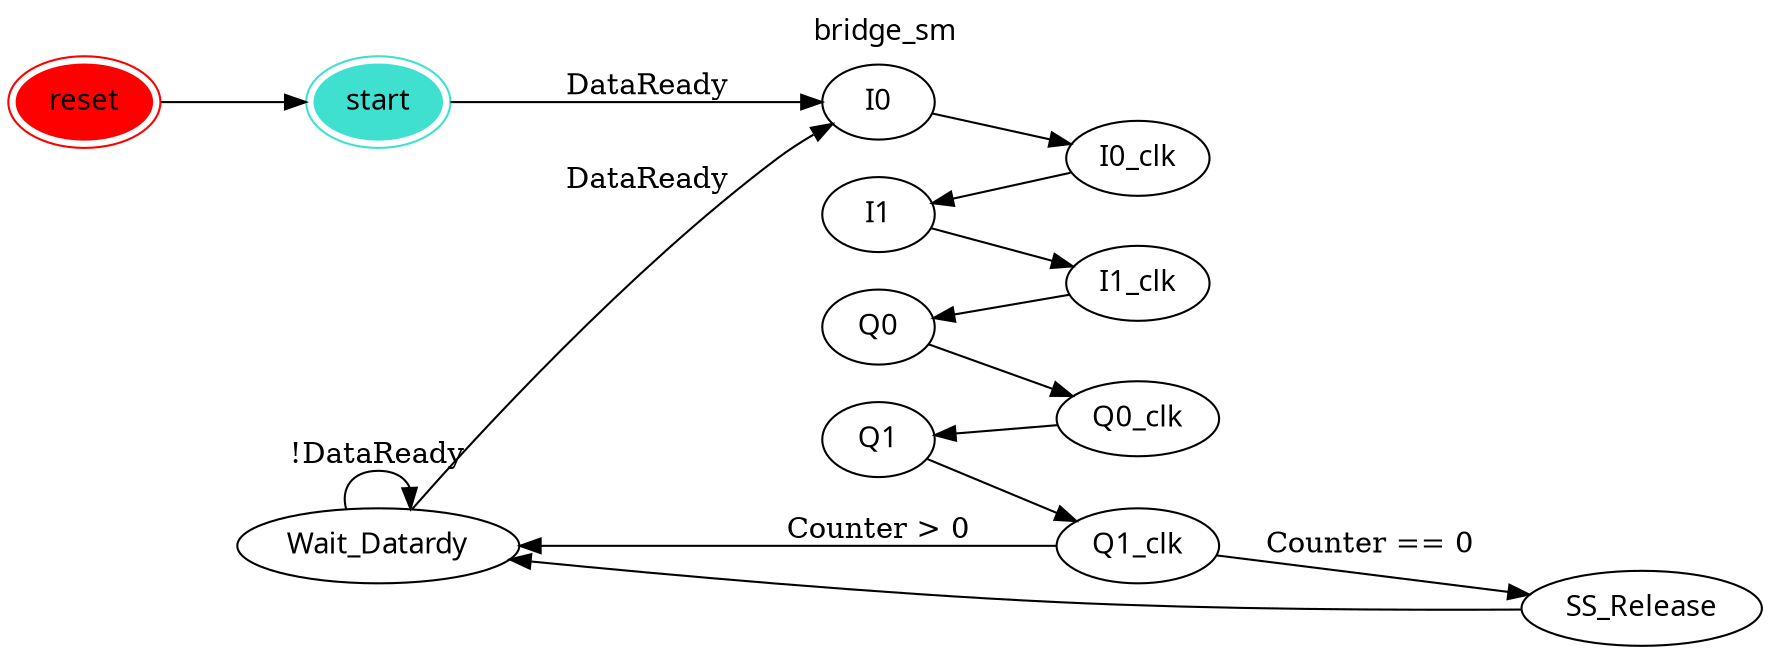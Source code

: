 digraph bridge_sm {
  graph [fontname="lucidasans-bold-14"];
  rankdir=LR;
  node [fontname="lucidasans-bold-14"];
  reset -> start
  start -> I0 [label = "DataReady"];
  I0 -> I0_clk;
  I0_clk -> I1;
  I1 -> I1_clk;
  I1_clk -> Q0;
  Q0 -> Q0_clk;
  Q0_clk -> Q1;
  Q1 -> Q1_clk;
  Q1_clk -> SS_Release    [label = " Counter == 0 "];
  Q1_clk -> Wait_Datardy  [label = " Counter > 0 "];
  SS_Release -> Wait_Datardy;
  Wait_Datardy -> I0 [label = " DataReady "];
  Wait_Datardy -> Wait_Datardy [ label=" !DataReady " ];
  start [color=turquoise, peripheries=2, style=filled];
  reset [color=red, peripheries=2, style=filled];
  label="bridge_sm";
  labelloc=top;
  labeljust=center;
  { rank=same; start, Wait_Datardy }
  { rank=same; I0, I1, Q0, Q1 }
  { rank=same; I0_clk, I1_clk, Q0_clk, Q1_clk }
}
